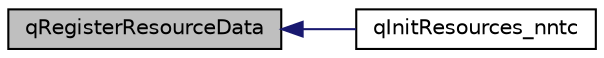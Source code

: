 digraph "qRegisterResourceData"
{
  edge [fontname="Helvetica",fontsize="10",labelfontname="Helvetica",labelfontsize="10"];
  node [fontname="Helvetica",fontsize="10",shape=record];
  rankdir="LR";
  Node7 [label="qRegisterResourceData",height=0.2,width=0.4,color="black", fillcolor="grey75", style="filled", fontcolor="black"];
  Node7 -> Node8 [dir="back",color="midnightblue",fontsize="10",style="solid",fontname="Helvetica"];
  Node8 [label="qInitResources_nntc",height=0.2,width=0.4,color="black", fillcolor="white", style="filled",URL="$qrc__nntc_8cpp.html#ad442710a7b1a1ef9b54ff37170fd6911"];
}
